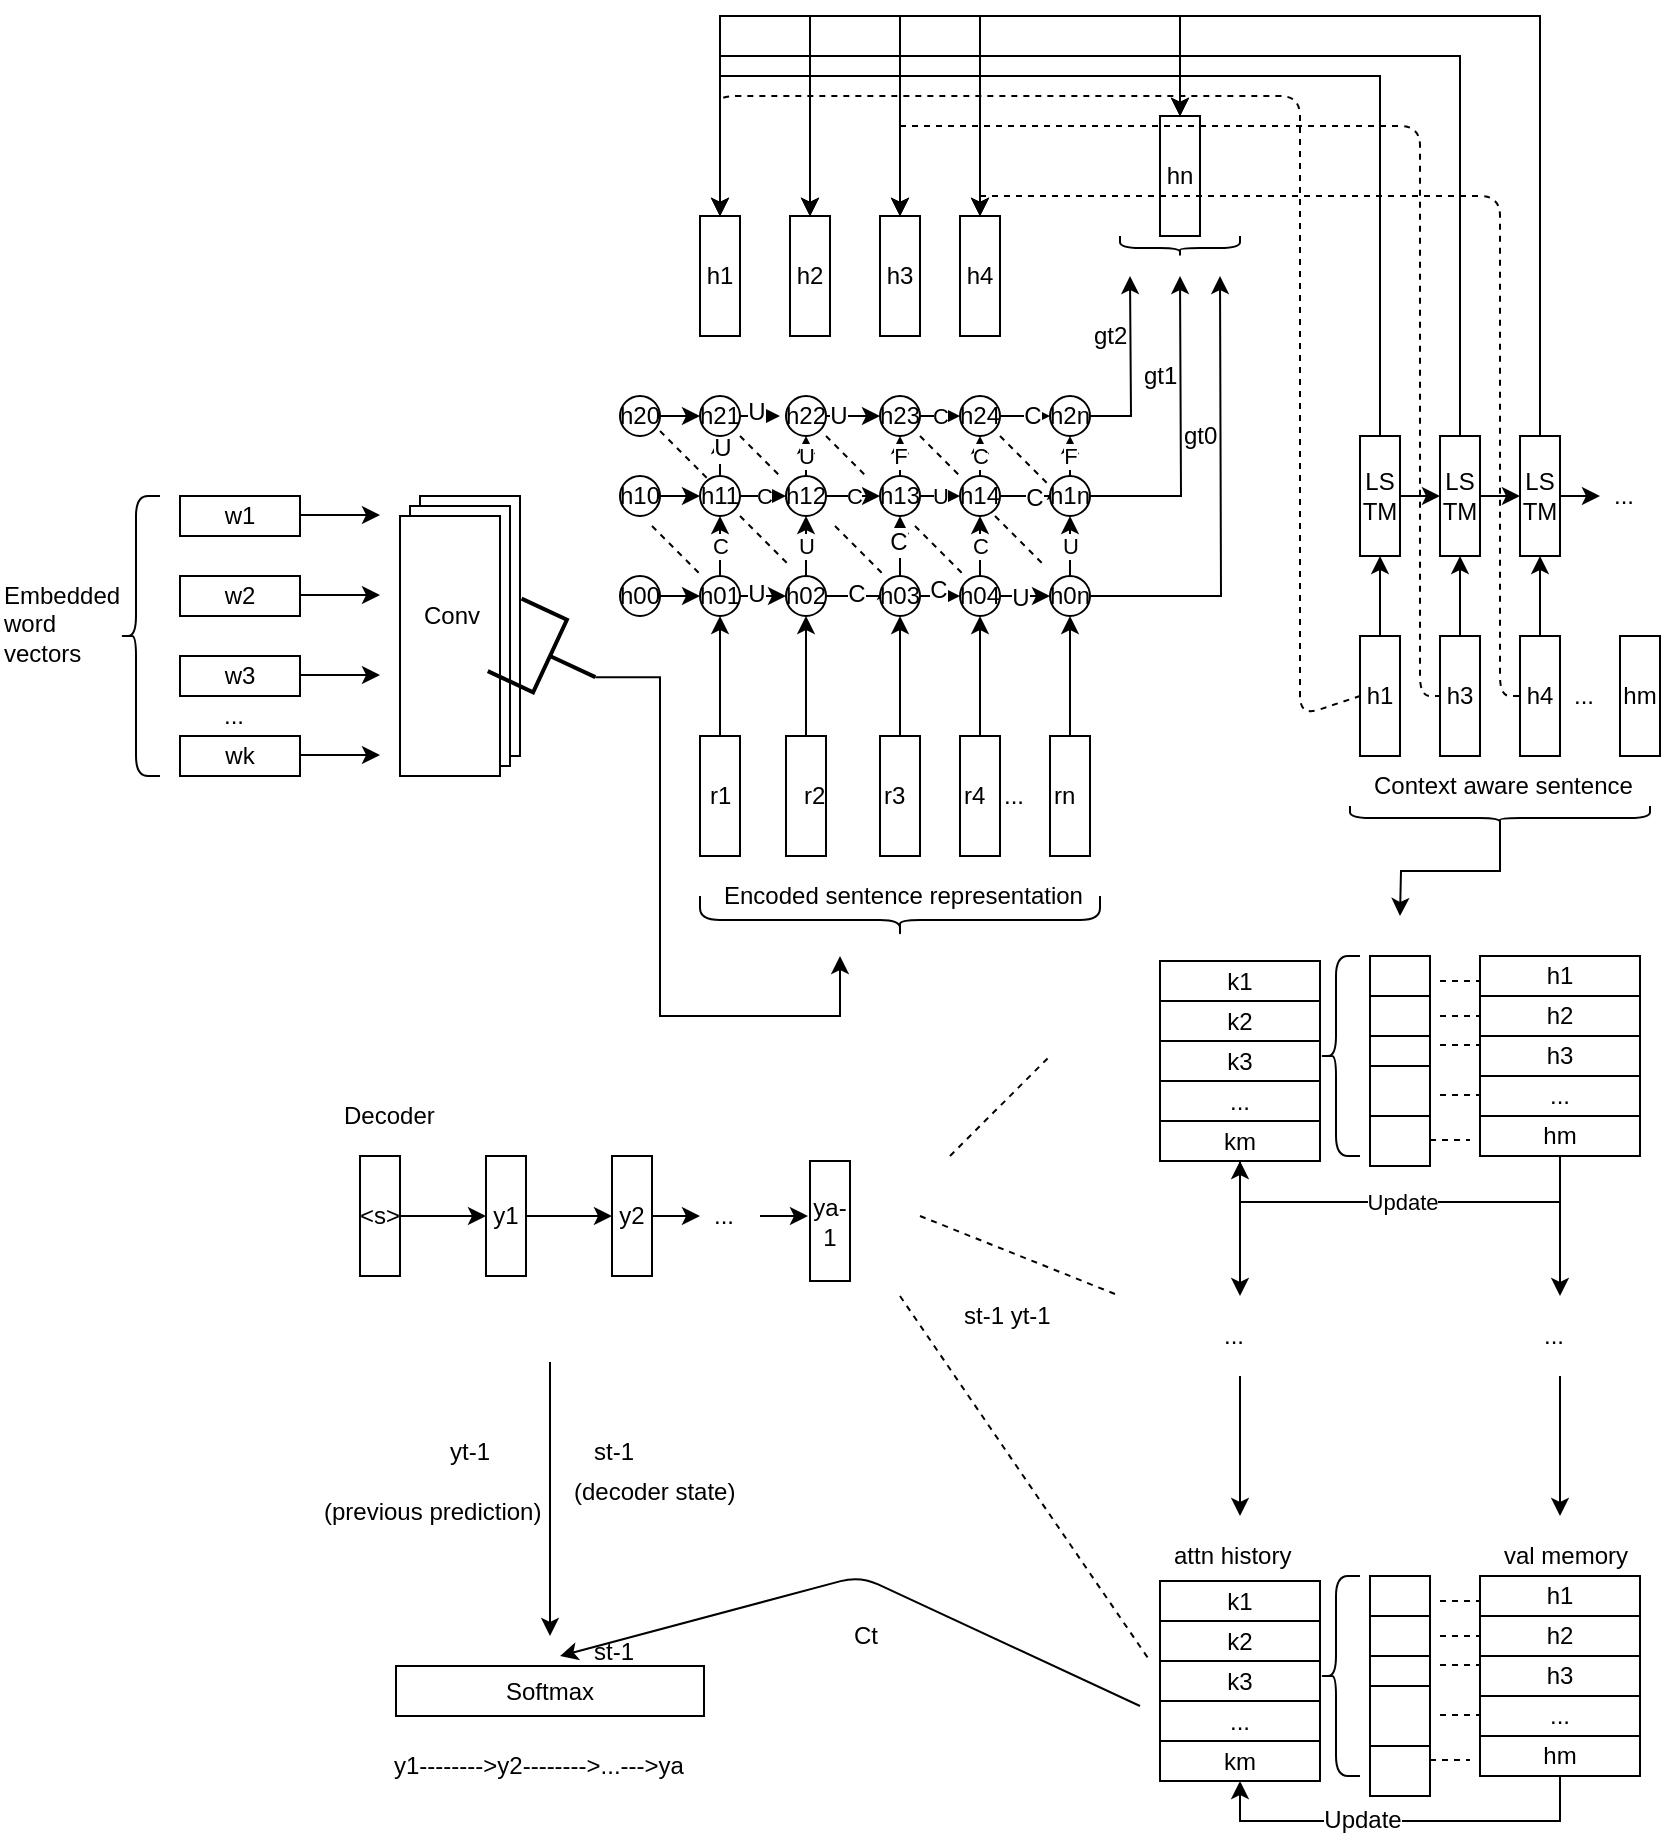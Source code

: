 <mxfile version="12.2.6" type="github" pages="1">
  <diagram id="XUHMKD5v9ukjIzp1FH98" name="Page-1">
    <mxGraphModel dx="1296" dy="917" grid="1" gridSize="10" guides="1" tooltips="1" connect="1" arrows="1" fold="1" page="0" pageScale="1" pageWidth="827" pageHeight="1169" math="0" shadow="0">
      <root>
        <mxCell id="0"/>
        <mxCell id="1" parent="0"/>
        <mxCell id="5gauXsj9vRF6J2wHdhXM-2" value="w1" style="rounded=0;whiteSpace=wrap;html=1;" parent="1" vertex="1">
          <mxGeometry x="70" y="240" width="60" height="20" as="geometry"/>
        </mxCell>
        <mxCell id="5gauXsj9vRF6J2wHdhXM-4" value="w2" style="rounded=0;whiteSpace=wrap;html=1;" parent="1" vertex="1">
          <mxGeometry x="70" y="280" width="60" height="20" as="geometry"/>
        </mxCell>
        <mxCell id="5gauXsj9vRF6J2wHdhXM-5" value="w3" style="rounded=0;whiteSpace=wrap;html=1;" parent="1" vertex="1">
          <mxGeometry x="70" y="320" width="60" height="20" as="geometry"/>
        </mxCell>
        <mxCell id="5gauXsj9vRF6J2wHdhXM-6" value="" style="shape=curlyBracket;whiteSpace=wrap;html=1;rounded=1;size=0.4;" parent="1" vertex="1">
          <mxGeometry x="40" y="240" width="20" height="140" as="geometry"/>
        </mxCell>
        <mxCell id="5gauXsj9vRF6J2wHdhXM-7" value="wk" style="rounded=0;whiteSpace=wrap;html=1;" parent="1" vertex="1">
          <mxGeometry x="70" y="360" width="60" height="20" as="geometry"/>
        </mxCell>
        <mxCell id="5gauXsj9vRF6J2wHdhXM-8" value="" style="endArrow=classic;html=1;" parent="1" edge="1">
          <mxGeometry width="50" height="50" relative="1" as="geometry">
            <mxPoint x="130" y="249.5" as="sourcePoint"/>
            <mxPoint x="170" y="249.5" as="targetPoint"/>
          </mxGeometry>
        </mxCell>
        <mxCell id="5gauXsj9vRF6J2wHdhXM-9" value="" style="endArrow=classic;html=1;" parent="1" edge="1">
          <mxGeometry width="50" height="50" relative="1" as="geometry">
            <mxPoint x="130" y="289.5" as="sourcePoint"/>
            <mxPoint x="170" y="289.5" as="targetPoint"/>
          </mxGeometry>
        </mxCell>
        <mxCell id="5gauXsj9vRF6J2wHdhXM-10" value="" style="endArrow=classic;html=1;" parent="1" edge="1">
          <mxGeometry width="50" height="50" relative="1" as="geometry">
            <mxPoint x="130" y="329.5" as="sourcePoint"/>
            <mxPoint x="170" y="329.5" as="targetPoint"/>
          </mxGeometry>
        </mxCell>
        <mxCell id="5gauXsj9vRF6J2wHdhXM-11" value="" style="endArrow=classic;html=1;" parent="1" edge="1">
          <mxGeometry width="50" height="50" relative="1" as="geometry">
            <mxPoint x="130" y="369.5" as="sourcePoint"/>
            <mxPoint x="170" y="369.5" as="targetPoint"/>
            <Array as="points">
              <mxPoint x="150" y="369.5"/>
            </Array>
          </mxGeometry>
        </mxCell>
        <mxCell id="5gauXsj9vRF6J2wHdhXM-12" value="" style="verticalLabelPosition=bottom;verticalAlign=top;html=1;shape=mxgraph.basic.layered_rect;dx=10;outlineConnect=0;rotation=-90;" parent="1" vertex="1">
          <mxGeometry x="140" y="280" width="140" height="60" as="geometry"/>
        </mxCell>
        <mxCell id="5gauXsj9vRF6J2wHdhXM-14" value="Conv" style="text;html=1;resizable=0;points=[];autosize=1;align=left;verticalAlign=top;spacingTop=-4;" parent="1" vertex="1">
          <mxGeometry x="190" y="290" width="40" height="20" as="geometry"/>
        </mxCell>
        <mxCell id="5gauXsj9vRF6J2wHdhXM-15" value="..." style="text;html=1;resizable=0;points=[];autosize=1;align=left;verticalAlign=top;spacingTop=-4;" parent="1" vertex="1">
          <mxGeometry x="90" y="340" width="30" height="20" as="geometry"/>
        </mxCell>
        <mxCell id="5gauXsj9vRF6J2wHdhXM-28" style="edgeStyle=orthogonalEdgeStyle;rounded=0;orthogonalLoop=1;jettySize=auto;html=1;exitX=0;exitY=0.5;exitDx=0;exitDy=0;exitPerimeter=0;" parent="1" source="5gauXsj9vRF6J2wHdhXM-19" edge="1">
          <mxGeometry relative="1" as="geometry">
            <mxPoint x="400" y="470" as="targetPoint"/>
            <Array as="points">
              <mxPoint x="310" y="331"/>
              <mxPoint x="310" y="500"/>
              <mxPoint x="400" y="500"/>
            </Array>
          </mxGeometry>
        </mxCell>
        <mxCell id="5gauXsj9vRF6J2wHdhXM-19" value="" style="strokeWidth=2;html=1;shape=mxgraph.flowchart.annotation_2;align=left;labelPosition=right;pointerEvents=1;rotation=-155;" parent="1" vertex="1">
          <mxGeometry x="230" y="300" width="50" height="40" as="geometry"/>
        </mxCell>
        <mxCell id="5gauXsj9vRF6J2wHdhXM-70" style="edgeStyle=orthogonalEdgeStyle;rounded=0;orthogonalLoop=1;jettySize=auto;html=1;exitX=0;exitY=0.5;exitDx=0;exitDy=0;entryX=0.5;entryY=1;entryDx=0;entryDy=0;" parent="1" source="5gauXsj9vRF6J2wHdhXM-23" target="5gauXsj9vRF6J2wHdhXM-45" edge="1">
          <mxGeometry relative="1" as="geometry"/>
        </mxCell>
        <mxCell id="5gauXsj9vRF6J2wHdhXM-23" value="" style="rounded=0;whiteSpace=wrap;html=1;rotation=90;" parent="1" vertex="1">
          <mxGeometry x="310" y="380" width="60" height="20" as="geometry"/>
        </mxCell>
        <mxCell id="5gauXsj9vRF6J2wHdhXM-24" value="r1" style="text;html=1;resizable=0;points=[];autosize=1;align=left;verticalAlign=top;spacingTop=-4;direction=south;" parent="1" vertex="1">
          <mxGeometry x="333" y="380" width="20" height="30" as="geometry"/>
        </mxCell>
        <mxCell id="5gauXsj9vRF6J2wHdhXM-71" style="edgeStyle=orthogonalEdgeStyle;rounded=0;orthogonalLoop=1;jettySize=auto;html=1;exitX=0;exitY=0.5;exitDx=0;exitDy=0;entryX=0.5;entryY=1;entryDx=0;entryDy=0;" parent="1" source="5gauXsj9vRF6J2wHdhXM-25" target="5gauXsj9vRF6J2wHdhXM-47" edge="1">
          <mxGeometry relative="1" as="geometry"/>
        </mxCell>
        <mxCell id="5gauXsj9vRF6J2wHdhXM-25" value="" style="rounded=0;whiteSpace=wrap;html=1;rotation=90;" parent="1" vertex="1">
          <mxGeometry x="353" y="380" width="60" height="20" as="geometry"/>
        </mxCell>
        <mxCell id="5gauXsj9vRF6J2wHdhXM-72" style="edgeStyle=orthogonalEdgeStyle;rounded=0;orthogonalLoop=1;jettySize=auto;html=1;exitX=0;exitY=0.5;exitDx=0;exitDy=0;entryX=0.5;entryY=1;entryDx=0;entryDy=0;" parent="1" source="5gauXsj9vRF6J2wHdhXM-29" target="5gauXsj9vRF6J2wHdhXM-48" edge="1">
          <mxGeometry relative="1" as="geometry"/>
        </mxCell>
        <mxCell id="5gauXsj9vRF6J2wHdhXM-29" value="" style="rounded=0;whiteSpace=wrap;html=1;rotation=90;" parent="1" vertex="1">
          <mxGeometry x="400" y="380" width="60" height="20" as="geometry"/>
        </mxCell>
        <mxCell id="5gauXsj9vRF6J2wHdhXM-73" style="edgeStyle=orthogonalEdgeStyle;rounded=0;orthogonalLoop=1;jettySize=auto;html=1;exitX=0;exitY=0.5;exitDx=0;exitDy=0;entryX=0.5;entryY=1;entryDx=0;entryDy=0;" parent="1" source="5gauXsj9vRF6J2wHdhXM-30" target="5gauXsj9vRF6J2wHdhXM-50" edge="1">
          <mxGeometry relative="1" as="geometry"/>
        </mxCell>
        <mxCell id="5gauXsj9vRF6J2wHdhXM-30" value="" style="rounded=0;whiteSpace=wrap;html=1;rotation=90;" parent="1" vertex="1">
          <mxGeometry x="440" y="380" width="60" height="20" as="geometry"/>
        </mxCell>
        <mxCell id="5gauXsj9vRF6J2wHdhXM-74" style="edgeStyle=orthogonalEdgeStyle;rounded=0;orthogonalLoop=1;jettySize=auto;html=1;exitX=0;exitY=0.5;exitDx=0;exitDy=0;entryX=0.5;entryY=1;entryDx=0;entryDy=0;" parent="1" source="5gauXsj9vRF6J2wHdhXM-31" target="5gauXsj9vRF6J2wHdhXM-52" edge="1">
          <mxGeometry relative="1" as="geometry"/>
        </mxCell>
        <mxCell id="5gauXsj9vRF6J2wHdhXM-31" value="" style="rounded=0;whiteSpace=wrap;html=1;rotation=90;" parent="1" vertex="1">
          <mxGeometry x="485" y="380" width="60" height="20" as="geometry"/>
        </mxCell>
        <mxCell id="5gauXsj9vRF6J2wHdhXM-32" value="r2" style="text;html=1;resizable=0;points=[];autosize=1;align=left;verticalAlign=top;spacingTop=-4;direction=south;" parent="1" vertex="1">
          <mxGeometry x="380" y="380" width="30" height="20" as="geometry"/>
        </mxCell>
        <mxCell id="5gauXsj9vRF6J2wHdhXM-35" value="r3" style="text;html=1;resizable=0;points=[];autosize=1;align=left;verticalAlign=top;spacingTop=-4;" parent="1" vertex="1">
          <mxGeometry x="420" y="380" width="30" height="20" as="geometry"/>
        </mxCell>
        <mxCell id="5gauXsj9vRF6J2wHdhXM-37" value="r4" style="text;html=1;resizable=0;points=[];autosize=1;align=left;verticalAlign=top;spacingTop=-4;" parent="1" vertex="1">
          <mxGeometry x="460" y="380" width="30" height="20" as="geometry"/>
        </mxCell>
        <mxCell id="5gauXsj9vRF6J2wHdhXM-38" value="rn" style="text;html=1;resizable=0;points=[];autosize=1;align=left;verticalAlign=top;spacingTop=-4;" parent="1" vertex="1">
          <mxGeometry x="505" y="380" width="30" height="20" as="geometry"/>
        </mxCell>
        <mxCell id="5gauXsj9vRF6J2wHdhXM-41" value="..." style="text;html=1;resizable=0;points=[];autosize=1;align=left;verticalAlign=top;spacingTop=-4;" parent="1" vertex="1">
          <mxGeometry x="480" y="380" width="30" height="20" as="geometry"/>
        </mxCell>
        <mxCell id="5gauXsj9vRF6J2wHdhXM-81" value="C" style="edgeStyle=orthogonalEdgeStyle;rounded=0;orthogonalLoop=1;jettySize=auto;html=1;exitX=0.5;exitY=0;exitDx=0;exitDy=0;entryX=0.5;entryY=1;entryDx=0;entryDy=0;" parent="1" source="5gauXsj9vRF6J2wHdhXM-45" target="5gauXsj9vRF6J2wHdhXM-55" edge="1">
          <mxGeometry relative="1" as="geometry"/>
        </mxCell>
        <mxCell id="5gauXsj9vRF6J2wHdhXM-93" style="edgeStyle=orthogonalEdgeStyle;rounded=0;orthogonalLoop=1;jettySize=auto;html=1;exitX=1;exitY=0.5;exitDx=0;exitDy=0;entryX=0;entryY=0.5;entryDx=0;entryDy=0;" parent="1" source="5gauXsj9vRF6J2wHdhXM-45" target="5gauXsj9vRF6J2wHdhXM-47" edge="1">
          <mxGeometry relative="1" as="geometry"/>
        </mxCell>
        <mxCell id="5gauXsj9vRF6J2wHdhXM-111" value="U" style="text;html=1;resizable=0;points=[];align=center;verticalAlign=middle;labelBackgroundColor=#ffffff;" parent="5gauXsj9vRF6J2wHdhXM-93" vertex="1" connectable="0">
          <mxGeometry x="-0.304" y="1" relative="1" as="geometry">
            <mxPoint as="offset"/>
          </mxGeometry>
        </mxCell>
        <mxCell id="5gauXsj9vRF6J2wHdhXM-45" value="h01" style="ellipse;whiteSpace=wrap;html=1;aspect=fixed;" parent="1" vertex="1">
          <mxGeometry x="330" y="280" width="20" height="20" as="geometry"/>
        </mxCell>
        <mxCell id="5gauXsj9vRF6J2wHdhXM-82" value="U" style="edgeStyle=orthogonalEdgeStyle;rounded=0;orthogonalLoop=1;jettySize=auto;html=1;exitX=0.5;exitY=0;exitDx=0;exitDy=0;entryX=0.5;entryY=1;entryDx=0;entryDy=0;" parent="1" source="5gauXsj9vRF6J2wHdhXM-47" target="5gauXsj9vRF6J2wHdhXM-56" edge="1">
          <mxGeometry relative="1" as="geometry"/>
        </mxCell>
        <mxCell id="5gauXsj9vRF6J2wHdhXM-94" style="edgeStyle=orthogonalEdgeStyle;rounded=0;orthogonalLoop=1;jettySize=auto;html=1;exitX=1;exitY=0.5;exitDx=0;exitDy=0;entryX=0;entryY=0;entryDx=0;entryDy=0;" parent="1" source="5gauXsj9vRF6J2wHdhXM-47" target="5gauXsj9vRF6J2wHdhXM-48" edge="1">
          <mxGeometry relative="1" as="geometry"/>
        </mxCell>
        <mxCell id="5gauXsj9vRF6J2wHdhXM-112" value="C" style="text;html=1;resizable=0;points=[];align=center;verticalAlign=middle;labelBackgroundColor=#ffffff;" parent="5gauXsj9vRF6J2wHdhXM-94" vertex="1" connectable="0">
          <mxGeometry x="-0.189" y="1" relative="1" as="geometry">
            <mxPoint as="offset"/>
          </mxGeometry>
        </mxCell>
        <mxCell id="5gauXsj9vRF6J2wHdhXM-47" value="h02" style="ellipse;whiteSpace=wrap;html=1;aspect=fixed;" parent="1" vertex="1">
          <mxGeometry x="373" y="280" width="20" height="20" as="geometry"/>
        </mxCell>
        <mxCell id="5gauXsj9vRF6J2wHdhXM-86" style="edgeStyle=orthogonalEdgeStyle;rounded=0;orthogonalLoop=1;jettySize=auto;html=1;exitX=0.5;exitY=0;exitDx=0;exitDy=0;entryX=0.5;entryY=1;entryDx=0;entryDy=0;" parent="1" source="5gauXsj9vRF6J2wHdhXM-48" target="5gauXsj9vRF6J2wHdhXM-57" edge="1">
          <mxGeometry relative="1" as="geometry"/>
        </mxCell>
        <mxCell id="5gauXsj9vRF6J2wHdhXM-87" value="C" style="text;html=1;resizable=0;points=[];align=center;verticalAlign=middle;labelBackgroundColor=#ffffff;" parent="5gauXsj9vRF6J2wHdhXM-86" vertex="1" connectable="0">
          <mxGeometry x="0.133" y="1" relative="1" as="geometry">
            <mxPoint as="offset"/>
          </mxGeometry>
        </mxCell>
        <mxCell id="5gauXsj9vRF6J2wHdhXM-95" style="edgeStyle=orthogonalEdgeStyle;rounded=0;orthogonalLoop=1;jettySize=auto;html=1;exitX=1;exitY=0.5;exitDx=0;exitDy=0;entryX=0;entryY=0.5;entryDx=0;entryDy=0;" parent="1" source="5gauXsj9vRF6J2wHdhXM-48" target="5gauXsj9vRF6J2wHdhXM-50" edge="1">
          <mxGeometry relative="1" as="geometry"/>
        </mxCell>
        <mxCell id="5gauXsj9vRF6J2wHdhXM-113" value="C" style="text;html=1;resizable=0;points=[];align=center;verticalAlign=middle;labelBackgroundColor=#ffffff;" parent="5gauXsj9vRF6J2wHdhXM-95" vertex="1" connectable="0">
          <mxGeometry x="-0.1" y="3" relative="1" as="geometry">
            <mxPoint as="offset"/>
          </mxGeometry>
        </mxCell>
        <mxCell id="5gauXsj9vRF6J2wHdhXM-48" value="h03" style="ellipse;whiteSpace=wrap;html=1;aspect=fixed;" parent="1" vertex="1">
          <mxGeometry x="420" y="280" width="20" height="20" as="geometry"/>
        </mxCell>
        <mxCell id="5gauXsj9vRF6J2wHdhXM-89" value="C" style="edgeStyle=orthogonalEdgeStyle;rounded=0;orthogonalLoop=1;jettySize=auto;html=1;exitX=0.5;exitY=0;exitDx=0;exitDy=0;entryX=0.5;entryY=1;entryDx=0;entryDy=0;" parent="1" source="5gauXsj9vRF6J2wHdhXM-50" target="5gauXsj9vRF6J2wHdhXM-58" edge="1">
          <mxGeometry relative="1" as="geometry"/>
        </mxCell>
        <mxCell id="5gauXsj9vRF6J2wHdhXM-99" style="edgeStyle=orthogonalEdgeStyle;rounded=0;orthogonalLoop=1;jettySize=auto;html=1;exitX=1;exitY=0.5;exitDx=0;exitDy=0;entryX=0;entryY=0.5;entryDx=0;entryDy=0;" parent="1" source="5gauXsj9vRF6J2wHdhXM-50" target="5gauXsj9vRF6J2wHdhXM-52" edge="1">
          <mxGeometry relative="1" as="geometry"/>
        </mxCell>
        <mxCell id="5gauXsj9vRF6J2wHdhXM-114" value="U" style="text;html=1;resizable=0;points=[];align=center;verticalAlign=middle;labelBackgroundColor=#ffffff;" parent="5gauXsj9vRF6J2wHdhXM-99" vertex="1" connectable="0">
          <mxGeometry x="-0.2" y="-1" relative="1" as="geometry">
            <mxPoint as="offset"/>
          </mxGeometry>
        </mxCell>
        <mxCell id="5gauXsj9vRF6J2wHdhXM-50" value="h04" style="ellipse;whiteSpace=wrap;html=1;aspect=fixed;" parent="1" vertex="1">
          <mxGeometry x="460" y="280" width="20" height="20" as="geometry"/>
        </mxCell>
        <mxCell id="5gauXsj9vRF6J2wHdhXM-90" value="U" style="edgeStyle=orthogonalEdgeStyle;rounded=0;orthogonalLoop=1;jettySize=auto;html=1;exitX=0.5;exitY=0;exitDx=0;exitDy=0;entryX=0.5;entryY=1;entryDx=0;entryDy=0;" parent="1" source="5gauXsj9vRF6J2wHdhXM-52" target="5gauXsj9vRF6J2wHdhXM-59" edge="1">
          <mxGeometry relative="1" as="geometry"/>
        </mxCell>
        <mxCell id="5gauXsj9vRF6J2wHdhXM-133" style="edgeStyle=orthogonalEdgeStyle;rounded=0;orthogonalLoop=1;jettySize=auto;html=1;exitX=1;exitY=0.5;exitDx=0;exitDy=0;" parent="1" source="5gauXsj9vRF6J2wHdhXM-52" edge="1">
          <mxGeometry relative="1" as="geometry">
            <mxPoint x="590" y="130" as="targetPoint"/>
          </mxGeometry>
        </mxCell>
        <mxCell id="5gauXsj9vRF6J2wHdhXM-52" value="h0n" style="ellipse;whiteSpace=wrap;html=1;aspect=fixed;" parent="1" vertex="1">
          <mxGeometry x="505" y="280" width="20" height="20" as="geometry"/>
        </mxCell>
        <mxCell id="5gauXsj9vRF6J2wHdhXM-83" style="edgeStyle=orthogonalEdgeStyle;rounded=0;orthogonalLoop=1;jettySize=auto;html=1;exitX=0.5;exitY=0;exitDx=0;exitDy=0;entryX=0.5;entryY=1;entryDx=0;entryDy=0;" parent="1" source="5gauXsj9vRF6J2wHdhXM-55" target="5gauXsj9vRF6J2wHdhXM-60" edge="1">
          <mxGeometry relative="1" as="geometry"/>
        </mxCell>
        <mxCell id="5gauXsj9vRF6J2wHdhXM-84" value="U" style="text;html=1;resizable=0;points=[];align=center;verticalAlign=middle;labelBackgroundColor=#ffffff;" parent="5gauXsj9vRF6J2wHdhXM-83" vertex="1" connectable="0">
          <mxGeometry x="0.4" y="-1" relative="1" as="geometry">
            <mxPoint as="offset"/>
          </mxGeometry>
        </mxCell>
        <mxCell id="5gauXsj9vRF6J2wHdhXM-100" value="C" style="edgeStyle=orthogonalEdgeStyle;rounded=0;orthogonalLoop=1;jettySize=auto;html=1;exitX=1;exitY=0.5;exitDx=0;exitDy=0;entryX=0;entryY=0.5;entryDx=0;entryDy=0;" parent="1" source="5gauXsj9vRF6J2wHdhXM-55" target="5gauXsj9vRF6J2wHdhXM-56" edge="1">
          <mxGeometry relative="1" as="geometry"/>
        </mxCell>
        <mxCell id="5gauXsj9vRF6J2wHdhXM-55" value="h11" style="ellipse;whiteSpace=wrap;html=1;aspect=fixed;" parent="1" vertex="1">
          <mxGeometry x="330" y="230" width="20" height="20" as="geometry"/>
        </mxCell>
        <mxCell id="5gauXsj9vRF6J2wHdhXM-85" value="U" style="edgeStyle=orthogonalEdgeStyle;rounded=0;orthogonalLoop=1;jettySize=auto;html=1;exitX=0.5;exitY=0;exitDx=0;exitDy=0;entryX=0.5;entryY=1;entryDx=0;entryDy=0;" parent="1" source="5gauXsj9vRF6J2wHdhXM-56" target="5gauXsj9vRF6J2wHdhXM-61" edge="1">
          <mxGeometry relative="1" as="geometry"/>
        </mxCell>
        <mxCell id="5gauXsj9vRF6J2wHdhXM-123" value="C" style="edgeStyle=orthogonalEdgeStyle;rounded=0;orthogonalLoop=1;jettySize=auto;html=1;exitX=1;exitY=0.5;exitDx=0;exitDy=0;entryX=0;entryY=0.5;entryDx=0;entryDy=0;" parent="1" source="5gauXsj9vRF6J2wHdhXM-56" target="5gauXsj9vRF6J2wHdhXM-57" edge="1">
          <mxGeometry relative="1" as="geometry"/>
        </mxCell>
        <mxCell id="5gauXsj9vRF6J2wHdhXM-56" value="h12" style="ellipse;whiteSpace=wrap;html=1;aspect=fixed;" parent="1" vertex="1">
          <mxGeometry x="373" y="230" width="20" height="20" as="geometry"/>
        </mxCell>
        <mxCell id="5gauXsj9vRF6J2wHdhXM-88" value="F" style="edgeStyle=orthogonalEdgeStyle;rounded=0;orthogonalLoop=1;jettySize=auto;html=1;exitX=0.5;exitY=0;exitDx=0;exitDy=0;entryX=0.5;entryY=1;entryDx=0;entryDy=0;" parent="1" source="5gauXsj9vRF6J2wHdhXM-57" target="5gauXsj9vRF6J2wHdhXM-62" edge="1">
          <mxGeometry relative="1" as="geometry"/>
        </mxCell>
        <mxCell id="5gauXsj9vRF6J2wHdhXM-124" value="U" style="edgeStyle=orthogonalEdgeStyle;rounded=0;orthogonalLoop=1;jettySize=auto;html=1;exitX=1;exitY=0.5;exitDx=0;exitDy=0;entryX=0;entryY=0.5;entryDx=0;entryDy=0;" parent="1" source="5gauXsj9vRF6J2wHdhXM-57" target="5gauXsj9vRF6J2wHdhXM-58" edge="1">
          <mxGeometry relative="1" as="geometry"/>
        </mxCell>
        <mxCell id="5gauXsj9vRF6J2wHdhXM-57" value="h13" style="ellipse;whiteSpace=wrap;html=1;aspect=fixed;" parent="1" vertex="1">
          <mxGeometry x="420" y="230" width="20" height="20" as="geometry"/>
        </mxCell>
        <mxCell id="5gauXsj9vRF6J2wHdhXM-91" value="C" style="edgeStyle=orthogonalEdgeStyle;rounded=0;orthogonalLoop=1;jettySize=auto;html=1;exitX=0.5;exitY=0;exitDx=0;exitDy=0;entryX=0.5;entryY=1;entryDx=0;entryDy=0;" parent="1" source="5gauXsj9vRF6J2wHdhXM-58" target="5gauXsj9vRF6J2wHdhXM-63" edge="1">
          <mxGeometry relative="1" as="geometry"/>
        </mxCell>
        <mxCell id="5gauXsj9vRF6J2wHdhXM-103" style="edgeStyle=orthogonalEdgeStyle;rounded=0;orthogonalLoop=1;jettySize=auto;html=1;exitX=1;exitY=0.5;exitDx=0;exitDy=0;entryX=0;entryY=0;entryDx=0;entryDy=0;" parent="1" source="5gauXsj9vRF6J2wHdhXM-58" target="5gauXsj9vRF6J2wHdhXM-59" edge="1">
          <mxGeometry relative="1" as="geometry"/>
        </mxCell>
        <mxCell id="5gauXsj9vRF6J2wHdhXM-116" value="C" style="text;html=1;resizable=0;points=[];align=center;verticalAlign=middle;labelBackgroundColor=#ffffff;" parent="5gauXsj9vRF6J2wHdhXM-103" vertex="1" connectable="0">
          <mxGeometry x="-0.029" y="-1" relative="1" as="geometry">
            <mxPoint as="offset"/>
          </mxGeometry>
        </mxCell>
        <mxCell id="5gauXsj9vRF6J2wHdhXM-58" value="h14" style="ellipse;whiteSpace=wrap;html=1;aspect=fixed;" parent="1" vertex="1">
          <mxGeometry x="460" y="230" width="20" height="20" as="geometry"/>
        </mxCell>
        <mxCell id="5gauXsj9vRF6J2wHdhXM-92" value="F" style="edgeStyle=orthogonalEdgeStyle;rounded=0;orthogonalLoop=1;jettySize=auto;html=1;exitX=0.5;exitY=0;exitDx=0;exitDy=0;entryX=0.5;entryY=1;entryDx=0;entryDy=0;" parent="1" source="5gauXsj9vRF6J2wHdhXM-59" target="5gauXsj9vRF6J2wHdhXM-64" edge="1">
          <mxGeometry relative="1" as="geometry"/>
        </mxCell>
        <mxCell id="5gauXsj9vRF6J2wHdhXM-132" style="edgeStyle=orthogonalEdgeStyle;rounded=0;orthogonalLoop=1;jettySize=auto;html=1;exitX=1;exitY=0.5;exitDx=0;exitDy=0;" parent="1" source="5gauXsj9vRF6J2wHdhXM-59" edge="1">
          <mxGeometry relative="1" as="geometry">
            <mxPoint x="570" y="130" as="targetPoint"/>
          </mxGeometry>
        </mxCell>
        <mxCell id="5gauXsj9vRF6J2wHdhXM-59" value="h1n" style="ellipse;whiteSpace=wrap;html=1;aspect=fixed;" parent="1" vertex="1">
          <mxGeometry x="505" y="230" width="20" height="20" as="geometry"/>
        </mxCell>
        <mxCell id="5gauXsj9vRF6J2wHdhXM-104" style="edgeStyle=orthogonalEdgeStyle;rounded=0;orthogonalLoop=1;jettySize=auto;html=1;exitX=1;exitY=0.5;exitDx=0;exitDy=0;" parent="1" source="5gauXsj9vRF6J2wHdhXM-60" edge="1">
          <mxGeometry relative="1" as="geometry">
            <mxPoint x="370" y="200" as="targetPoint"/>
          </mxGeometry>
        </mxCell>
        <mxCell id="5gauXsj9vRF6J2wHdhXM-117" value="U" style="text;html=1;resizable=0;points=[];align=center;verticalAlign=middle;labelBackgroundColor=#ffffff;" parent="5gauXsj9vRF6J2wHdhXM-104" vertex="1" connectable="0">
          <mxGeometry x="-0.2" y="2" relative="1" as="geometry">
            <mxPoint as="offset"/>
          </mxGeometry>
        </mxCell>
        <mxCell id="5gauXsj9vRF6J2wHdhXM-60" value="h21" style="ellipse;whiteSpace=wrap;html=1;aspect=fixed;" parent="1" vertex="1">
          <mxGeometry x="330" y="190" width="20" height="20" as="geometry"/>
        </mxCell>
        <mxCell id="5gauXsj9vRF6J2wHdhXM-108" style="edgeStyle=orthogonalEdgeStyle;rounded=0;orthogonalLoop=1;jettySize=auto;html=1;exitX=1;exitY=0.5;exitDx=0;exitDy=0;entryX=0;entryY=0.5;entryDx=0;entryDy=0;" parent="1" source="5gauXsj9vRF6J2wHdhXM-61" target="5gauXsj9vRF6J2wHdhXM-62" edge="1">
          <mxGeometry relative="1" as="geometry"/>
        </mxCell>
        <mxCell id="5gauXsj9vRF6J2wHdhXM-118" value="U" style="text;html=1;resizable=0;points=[];align=center;verticalAlign=middle;labelBackgroundColor=#ffffff;" parent="5gauXsj9vRF6J2wHdhXM-108" vertex="1" connectable="0">
          <mxGeometry x="-0.556" relative="1" as="geometry">
            <mxPoint as="offset"/>
          </mxGeometry>
        </mxCell>
        <mxCell id="5gauXsj9vRF6J2wHdhXM-61" value="h22" style="ellipse;whiteSpace=wrap;html=1;aspect=fixed;" parent="1" vertex="1">
          <mxGeometry x="373" y="190" width="20" height="20" as="geometry"/>
        </mxCell>
        <mxCell id="5gauXsj9vRF6J2wHdhXM-109" value="C" style="edgeStyle=orthogonalEdgeStyle;rounded=0;orthogonalLoop=1;jettySize=auto;html=1;exitX=1;exitY=0.5;exitDx=0;exitDy=0;entryX=0;entryY=0.5;entryDx=0;entryDy=0;" parent="1" source="5gauXsj9vRF6J2wHdhXM-62" target="5gauXsj9vRF6J2wHdhXM-63" edge="1">
          <mxGeometry relative="1" as="geometry"/>
        </mxCell>
        <mxCell id="5gauXsj9vRF6J2wHdhXM-62" value="h23" style="ellipse;whiteSpace=wrap;html=1;aspect=fixed;" parent="1" vertex="1">
          <mxGeometry x="420" y="190" width="20" height="20" as="geometry"/>
        </mxCell>
        <mxCell id="5gauXsj9vRF6J2wHdhXM-110" style="edgeStyle=orthogonalEdgeStyle;rounded=0;orthogonalLoop=1;jettySize=auto;html=1;exitX=1;exitY=0.5;exitDx=0;exitDy=0;entryX=0;entryY=0.5;entryDx=0;entryDy=0;" parent="1" source="5gauXsj9vRF6J2wHdhXM-63" target="5gauXsj9vRF6J2wHdhXM-64" edge="1">
          <mxGeometry relative="1" as="geometry"/>
        </mxCell>
        <mxCell id="5gauXsj9vRF6J2wHdhXM-119" value="C" style="text;html=1;resizable=0;points=[];align=center;verticalAlign=middle;labelBackgroundColor=#ffffff;" parent="5gauXsj9vRF6J2wHdhXM-110" vertex="1" connectable="0">
          <mxGeometry x="0.28" relative="1" as="geometry">
            <mxPoint as="offset"/>
          </mxGeometry>
        </mxCell>
        <mxCell id="5gauXsj9vRF6J2wHdhXM-63" value="h24" style="ellipse;whiteSpace=wrap;html=1;aspect=fixed;" parent="1" vertex="1">
          <mxGeometry x="460" y="190" width="20" height="20" as="geometry"/>
        </mxCell>
        <mxCell id="5gauXsj9vRF6J2wHdhXM-131" style="edgeStyle=orthogonalEdgeStyle;rounded=0;orthogonalLoop=1;jettySize=auto;html=1;exitX=1;exitY=0.5;exitDx=0;exitDy=0;" parent="1" source="5gauXsj9vRF6J2wHdhXM-64" edge="1">
          <mxGeometry relative="1" as="geometry">
            <mxPoint x="545" y="130" as="targetPoint"/>
          </mxGeometry>
        </mxCell>
        <mxCell id="5gauXsj9vRF6J2wHdhXM-64" value="h2n" style="ellipse;whiteSpace=wrap;html=1;aspect=fixed;" parent="1" vertex="1">
          <mxGeometry x="505" y="190" width="20" height="20" as="geometry"/>
        </mxCell>
        <mxCell id="5gauXsj9vRF6J2wHdhXM-78" style="edgeStyle=orthogonalEdgeStyle;rounded=0;orthogonalLoop=1;jettySize=auto;html=1;exitX=1;exitY=0.5;exitDx=0;exitDy=0;entryX=0;entryY=0.5;entryDx=0;entryDy=0;" parent="1" source="5gauXsj9vRF6J2wHdhXM-65" target="5gauXsj9vRF6J2wHdhXM-45" edge="1">
          <mxGeometry relative="1" as="geometry"/>
        </mxCell>
        <mxCell id="5gauXsj9vRF6J2wHdhXM-65" value="h00" style="ellipse;whiteSpace=wrap;html=1;aspect=fixed;" parent="1" vertex="1">
          <mxGeometry x="290" y="280" width="20" height="20" as="geometry"/>
        </mxCell>
        <mxCell id="5gauXsj9vRF6J2wHdhXM-79" style="edgeStyle=orthogonalEdgeStyle;rounded=0;orthogonalLoop=1;jettySize=auto;html=1;exitX=1;exitY=0.5;exitDx=0;exitDy=0;entryX=0;entryY=0.5;entryDx=0;entryDy=0;" parent="1" source="5gauXsj9vRF6J2wHdhXM-66" target="5gauXsj9vRF6J2wHdhXM-55" edge="1">
          <mxGeometry relative="1" as="geometry"/>
        </mxCell>
        <mxCell id="5gauXsj9vRF6J2wHdhXM-66" value="h10" style="ellipse;whiteSpace=wrap;html=1;aspect=fixed;" parent="1" vertex="1">
          <mxGeometry x="290" y="230" width="20" height="20" as="geometry"/>
        </mxCell>
        <mxCell id="5gauXsj9vRF6J2wHdhXM-80" style="edgeStyle=orthogonalEdgeStyle;rounded=0;orthogonalLoop=1;jettySize=auto;html=1;exitX=1;exitY=0.5;exitDx=0;exitDy=0;entryX=0;entryY=0.5;entryDx=0;entryDy=0;" parent="1" source="5gauXsj9vRF6J2wHdhXM-67" target="5gauXsj9vRF6J2wHdhXM-60" edge="1">
          <mxGeometry relative="1" as="geometry"/>
        </mxCell>
        <mxCell id="5gauXsj9vRF6J2wHdhXM-67" value="h20" style="ellipse;whiteSpace=wrap;html=1;aspect=fixed;" parent="1" vertex="1">
          <mxGeometry x="290" y="190" width="20" height="20" as="geometry"/>
        </mxCell>
        <mxCell id="5gauXsj9vRF6J2wHdhXM-77" value="" style="shape=curlyBracket;whiteSpace=wrap;html=1;rounded=1;size=0.4;rotation=-90;" parent="1" vertex="1">
          <mxGeometry x="420" y="350" width="20" height="200" as="geometry"/>
        </mxCell>
        <mxCell id="5gauXsj9vRF6J2wHdhXM-126" value="h1" style="rounded=0;whiteSpace=wrap;html=1;direction=south;" parent="1" vertex="1">
          <mxGeometry x="330" y="100" width="20" height="60" as="geometry"/>
        </mxCell>
        <mxCell id="5gauXsj9vRF6J2wHdhXM-127" value="h2" style="rounded=0;whiteSpace=wrap;html=1;direction=south;" parent="1" vertex="1">
          <mxGeometry x="375" y="100" width="20" height="60" as="geometry"/>
        </mxCell>
        <mxCell id="5gauXsj9vRF6J2wHdhXM-128" value="h3" style="rounded=0;whiteSpace=wrap;html=1;direction=south;" parent="1" vertex="1">
          <mxGeometry x="420" y="100" width="20" height="60" as="geometry"/>
        </mxCell>
        <mxCell id="5gauXsj9vRF6J2wHdhXM-129" value="h4" style="rounded=0;whiteSpace=wrap;html=1;direction=south;" parent="1" vertex="1">
          <mxGeometry x="460" y="100" width="20" height="60" as="geometry"/>
        </mxCell>
        <mxCell id="5gauXsj9vRF6J2wHdhXM-130" value="hn" style="rounded=0;whiteSpace=wrap;html=1;direction=south;" parent="1" vertex="1">
          <mxGeometry x="560" y="50" width="20" height="60" as="geometry"/>
        </mxCell>
        <mxCell id="5gauXsj9vRF6J2wHdhXM-134" value="" style="shape=curlyBracket;whiteSpace=wrap;html=1;rounded=1;size=0.4;direction=north;rotation=0;" parent="1" vertex="1">
          <mxGeometry x="540" y="110" width="60" height="10" as="geometry"/>
        </mxCell>
        <mxCell id="5gauXsj9vRF6J2wHdhXM-138" value="gt2" style="text;html=1;resizable=0;points=[];autosize=1;align=left;verticalAlign=top;spacingTop=-4;" parent="1" vertex="1">
          <mxGeometry x="525" y="150" width="30" height="20" as="geometry"/>
        </mxCell>
        <mxCell id="5gauXsj9vRF6J2wHdhXM-139" value="gt1" style="text;html=1;resizable=0;points=[];autosize=1;align=left;verticalAlign=top;spacingTop=-4;" parent="1" vertex="1">
          <mxGeometry x="550" y="170" width="30" height="20" as="geometry"/>
        </mxCell>
        <mxCell id="5gauXsj9vRF6J2wHdhXM-140" value="gt0" style="text;html=1;resizable=0;points=[];autosize=1;align=left;verticalAlign=top;spacingTop=-4;" parent="1" vertex="1">
          <mxGeometry x="570" y="200" width="30" height="20" as="geometry"/>
        </mxCell>
        <mxCell id="5gauXsj9vRF6J2wHdhXM-149" style="edgeStyle=orthogonalEdgeStyle;rounded=0;orthogonalLoop=1;jettySize=auto;html=1;exitX=0;exitY=0.5;exitDx=0;exitDy=0;entryX=0;entryY=0.5;entryDx=0;entryDy=0;" parent="1" source="5gauXsj9vRF6J2wHdhXM-141" target="5gauXsj9vRF6J2wHdhXM-126" edge="1">
          <mxGeometry relative="1" as="geometry">
            <Array as="points">
              <mxPoint x="670" y="30"/>
              <mxPoint x="340" y="30"/>
            </Array>
          </mxGeometry>
        </mxCell>
        <mxCell id="5gauXsj9vRF6J2wHdhXM-152" style="edgeStyle=orthogonalEdgeStyle;rounded=0;orthogonalLoop=1;jettySize=auto;html=1;exitX=0;exitY=0.5;exitDx=0;exitDy=0;entryX=0;entryY=0.5;entryDx=0;entryDy=0;" parent="1" source="5gauXsj9vRF6J2wHdhXM-141" target="5gauXsj9vRF6J2wHdhXM-127" edge="1">
          <mxGeometry relative="1" as="geometry">
            <Array as="points">
              <mxPoint x="670" y="30"/>
              <mxPoint x="385" y="30"/>
            </Array>
          </mxGeometry>
        </mxCell>
        <mxCell id="5gauXsj9vRF6J2wHdhXM-155" style="edgeStyle=orthogonalEdgeStyle;rounded=0;orthogonalLoop=1;jettySize=auto;html=1;exitX=0;exitY=0.5;exitDx=0;exitDy=0;entryX=0;entryY=0.5;entryDx=0;entryDy=0;" parent="1" source="5gauXsj9vRF6J2wHdhXM-141" target="5gauXsj9vRF6J2wHdhXM-128" edge="1">
          <mxGeometry relative="1" as="geometry">
            <Array as="points">
              <mxPoint x="670" y="30"/>
              <mxPoint x="430" y="30"/>
            </Array>
          </mxGeometry>
        </mxCell>
        <mxCell id="5gauXsj9vRF6J2wHdhXM-159" style="edgeStyle=orthogonalEdgeStyle;rounded=0;orthogonalLoop=1;jettySize=auto;html=1;exitX=0;exitY=0.5;exitDx=0;exitDy=0;entryX=0;entryY=0.5;entryDx=0;entryDy=0;" parent="1" source="5gauXsj9vRF6J2wHdhXM-141" target="5gauXsj9vRF6J2wHdhXM-129" edge="1">
          <mxGeometry relative="1" as="geometry">
            <Array as="points">
              <mxPoint x="670" y="30"/>
              <mxPoint x="470" y="30"/>
            </Array>
          </mxGeometry>
        </mxCell>
        <mxCell id="5gauXsj9vRF6J2wHdhXM-162" style="edgeStyle=orthogonalEdgeStyle;rounded=0;orthogonalLoop=1;jettySize=auto;html=1;exitX=0;exitY=0.5;exitDx=0;exitDy=0;entryX=0;entryY=0.5;entryDx=0;entryDy=0;" parent="1" source="5gauXsj9vRF6J2wHdhXM-141" target="5gauXsj9vRF6J2wHdhXM-130" edge="1">
          <mxGeometry relative="1" as="geometry"/>
        </mxCell>
        <mxCell id="XpQrNMBGZDY6HOs745al-16" style="edgeStyle=orthogonalEdgeStyle;rounded=0;orthogonalLoop=1;jettySize=auto;html=1;exitX=0.5;exitY=0;exitDx=0;exitDy=0;entryX=0.5;entryY=1;entryDx=0;entryDy=0;" edge="1" parent="1" source="5gauXsj9vRF6J2wHdhXM-141" target="5gauXsj9vRF6J2wHdhXM-142">
          <mxGeometry relative="1" as="geometry"/>
        </mxCell>
        <mxCell id="5gauXsj9vRF6J2wHdhXM-141" value="LS&lt;br&gt;TM" style="rounded=0;whiteSpace=wrap;html=1;direction=south;" parent="1" vertex="1">
          <mxGeometry x="660" y="210" width="20" height="60" as="geometry"/>
        </mxCell>
        <mxCell id="5gauXsj9vRF6J2wHdhXM-150" style="edgeStyle=orthogonalEdgeStyle;rounded=0;orthogonalLoop=1;jettySize=auto;html=1;exitX=0;exitY=0.5;exitDx=0;exitDy=0;entryX=0;entryY=0.5;entryDx=0;entryDy=0;" parent="1" source="5gauXsj9vRF6J2wHdhXM-142" target="5gauXsj9vRF6J2wHdhXM-126" edge="1">
          <mxGeometry relative="1" as="geometry">
            <Array as="points">
              <mxPoint x="710" y="20"/>
              <mxPoint x="340" y="20"/>
            </Array>
          </mxGeometry>
        </mxCell>
        <mxCell id="5gauXsj9vRF6J2wHdhXM-153" style="edgeStyle=orthogonalEdgeStyle;rounded=0;orthogonalLoop=1;jettySize=auto;html=1;exitX=0;exitY=0.5;exitDx=0;exitDy=0;entryX=0;entryY=0.5;entryDx=0;entryDy=0;" parent="1" source="5gauXsj9vRF6J2wHdhXM-142" target="5gauXsj9vRF6J2wHdhXM-127" edge="1">
          <mxGeometry relative="1" as="geometry">
            <Array as="points">
              <mxPoint x="710" y="20"/>
              <mxPoint x="385" y="20"/>
            </Array>
          </mxGeometry>
        </mxCell>
        <mxCell id="5gauXsj9vRF6J2wHdhXM-156" style="edgeStyle=orthogonalEdgeStyle;rounded=0;orthogonalLoop=1;jettySize=auto;html=1;exitX=0;exitY=0.5;exitDx=0;exitDy=0;entryX=0;entryY=0.5;entryDx=0;entryDy=0;" parent="1" source="5gauXsj9vRF6J2wHdhXM-142" target="5gauXsj9vRF6J2wHdhXM-128" edge="1">
          <mxGeometry relative="1" as="geometry">
            <Array as="points">
              <mxPoint x="710" y="20"/>
              <mxPoint x="430" y="20"/>
            </Array>
          </mxGeometry>
        </mxCell>
        <mxCell id="5gauXsj9vRF6J2wHdhXM-160" style="edgeStyle=orthogonalEdgeStyle;rounded=0;orthogonalLoop=1;jettySize=auto;html=1;exitX=0;exitY=0.5;exitDx=0;exitDy=0;entryX=0;entryY=0.5;entryDx=0;entryDy=0;" parent="1" source="5gauXsj9vRF6J2wHdhXM-142" target="5gauXsj9vRF6J2wHdhXM-129" edge="1">
          <mxGeometry relative="1" as="geometry">
            <Array as="points">
              <mxPoint x="710" y="20"/>
              <mxPoint x="470" y="20"/>
            </Array>
          </mxGeometry>
        </mxCell>
        <mxCell id="5gauXsj9vRF6J2wHdhXM-163" style="edgeStyle=orthogonalEdgeStyle;rounded=0;orthogonalLoop=1;jettySize=auto;html=1;exitX=0;exitY=0.5;exitDx=0;exitDy=0;entryX=0;entryY=0.5;entryDx=0;entryDy=0;" parent="1" source="5gauXsj9vRF6J2wHdhXM-142" target="5gauXsj9vRF6J2wHdhXM-130" edge="1">
          <mxGeometry relative="1" as="geometry">
            <Array as="points">
              <mxPoint x="710" y="20"/>
              <mxPoint x="570" y="20"/>
            </Array>
          </mxGeometry>
        </mxCell>
        <mxCell id="XpQrNMBGZDY6HOs745al-17" style="edgeStyle=orthogonalEdgeStyle;rounded=0;orthogonalLoop=1;jettySize=auto;html=1;exitX=0.5;exitY=0;exitDx=0;exitDy=0;entryX=0.5;entryY=1;entryDx=0;entryDy=0;" edge="1" parent="1" source="5gauXsj9vRF6J2wHdhXM-142" target="5gauXsj9vRF6J2wHdhXM-143">
          <mxGeometry relative="1" as="geometry"/>
        </mxCell>
        <mxCell id="5gauXsj9vRF6J2wHdhXM-142" value="LS&lt;br&gt;TM" style="rounded=0;whiteSpace=wrap;html=1;direction=south;" parent="1" vertex="1">
          <mxGeometry x="700" y="210" width="20" height="60" as="geometry"/>
        </mxCell>
        <mxCell id="5gauXsj9vRF6J2wHdhXM-151" style="edgeStyle=orthogonalEdgeStyle;rounded=0;orthogonalLoop=1;jettySize=auto;html=1;exitX=0;exitY=0.5;exitDx=0;exitDy=0;entryX=0;entryY=0.5;entryDx=0;entryDy=0;" parent="1" source="5gauXsj9vRF6J2wHdhXM-143" target="5gauXsj9vRF6J2wHdhXM-126" edge="1">
          <mxGeometry relative="1" as="geometry">
            <Array as="points">
              <mxPoint x="750"/>
              <mxPoint x="340"/>
            </Array>
          </mxGeometry>
        </mxCell>
        <mxCell id="5gauXsj9vRF6J2wHdhXM-154" style="edgeStyle=orthogonalEdgeStyle;rounded=0;orthogonalLoop=1;jettySize=auto;html=1;exitX=0;exitY=0.5;exitDx=0;exitDy=0;entryX=0;entryY=0.5;entryDx=0;entryDy=0;" parent="1" source="5gauXsj9vRF6J2wHdhXM-143" target="5gauXsj9vRF6J2wHdhXM-127" edge="1">
          <mxGeometry relative="1" as="geometry">
            <Array as="points">
              <mxPoint x="750"/>
              <mxPoint x="385"/>
            </Array>
          </mxGeometry>
        </mxCell>
        <mxCell id="5gauXsj9vRF6J2wHdhXM-158" style="edgeStyle=orthogonalEdgeStyle;rounded=0;orthogonalLoop=1;jettySize=auto;html=1;exitX=0;exitY=0.5;exitDx=0;exitDy=0;entryX=0;entryY=0.5;entryDx=0;entryDy=0;" parent="1" source="5gauXsj9vRF6J2wHdhXM-143" target="5gauXsj9vRF6J2wHdhXM-128" edge="1">
          <mxGeometry relative="1" as="geometry">
            <Array as="points">
              <mxPoint x="750"/>
              <mxPoint x="430"/>
            </Array>
          </mxGeometry>
        </mxCell>
        <mxCell id="5gauXsj9vRF6J2wHdhXM-161" style="edgeStyle=orthogonalEdgeStyle;rounded=0;orthogonalLoop=1;jettySize=auto;html=1;exitX=0;exitY=0.5;exitDx=0;exitDy=0;entryX=0;entryY=0.5;entryDx=0;entryDy=0;" parent="1" source="5gauXsj9vRF6J2wHdhXM-143" target="5gauXsj9vRF6J2wHdhXM-129" edge="1">
          <mxGeometry relative="1" as="geometry">
            <Array as="points">
              <mxPoint x="750"/>
              <mxPoint x="470"/>
            </Array>
          </mxGeometry>
        </mxCell>
        <mxCell id="5gauXsj9vRF6J2wHdhXM-164" style="edgeStyle=orthogonalEdgeStyle;rounded=0;orthogonalLoop=1;jettySize=auto;html=1;exitX=0;exitY=0.5;exitDx=0;exitDy=0;entryX=0;entryY=0.5;entryDx=0;entryDy=0;" parent="1" source="5gauXsj9vRF6J2wHdhXM-143" target="5gauXsj9vRF6J2wHdhXM-130" edge="1">
          <mxGeometry relative="1" as="geometry">
            <Array as="points">
              <mxPoint x="750"/>
              <mxPoint x="570"/>
            </Array>
          </mxGeometry>
        </mxCell>
        <mxCell id="XpQrNMBGZDY6HOs745al-18" style="edgeStyle=orthogonalEdgeStyle;rounded=0;orthogonalLoop=1;jettySize=auto;html=1;exitX=0.5;exitY=0;exitDx=0;exitDy=0;" edge="1" parent="1" source="5gauXsj9vRF6J2wHdhXM-143">
          <mxGeometry relative="1" as="geometry">
            <mxPoint x="780" y="240" as="targetPoint"/>
          </mxGeometry>
        </mxCell>
        <mxCell id="5gauXsj9vRF6J2wHdhXM-143" value="LS&lt;br&gt;TM" style="rounded=0;whiteSpace=wrap;html=1;direction=south;" parent="1" vertex="1">
          <mxGeometry x="740" y="210" width="20" height="60" as="geometry"/>
        </mxCell>
        <mxCell id="5gauXsj9vRF6J2wHdhXM-170" style="edgeStyle=orthogonalEdgeStyle;rounded=0;orthogonalLoop=1;jettySize=auto;html=1;exitX=0;exitY=0.5;exitDx=0;exitDy=0;entryX=1;entryY=0.5;entryDx=0;entryDy=0;" parent="1" source="5gauXsj9vRF6J2wHdhXM-165" target="5gauXsj9vRF6J2wHdhXM-141" edge="1">
          <mxGeometry relative="1" as="geometry"/>
        </mxCell>
        <mxCell id="5gauXsj9vRF6J2wHdhXM-165" value="h1" style="rounded=0;whiteSpace=wrap;html=1;direction=south;" parent="1" vertex="1">
          <mxGeometry x="660" y="310" width="20" height="60" as="geometry"/>
        </mxCell>
        <mxCell id="5gauXsj9vRF6J2wHdhXM-171" style="edgeStyle=orthogonalEdgeStyle;rounded=0;orthogonalLoop=1;jettySize=auto;html=1;exitX=0;exitY=0.5;exitDx=0;exitDy=0;entryX=1;entryY=0.5;entryDx=0;entryDy=0;" parent="1" source="5gauXsj9vRF6J2wHdhXM-166" target="5gauXsj9vRF6J2wHdhXM-142" edge="1">
          <mxGeometry relative="1" as="geometry"/>
        </mxCell>
        <mxCell id="5gauXsj9vRF6J2wHdhXM-166" value="h3" style="rounded=0;whiteSpace=wrap;html=1;direction=south;" parent="1" vertex="1">
          <mxGeometry x="700" y="310" width="20" height="60" as="geometry"/>
        </mxCell>
        <mxCell id="5gauXsj9vRF6J2wHdhXM-172" style="edgeStyle=orthogonalEdgeStyle;rounded=0;orthogonalLoop=1;jettySize=auto;html=1;exitX=0;exitY=0.5;exitDx=0;exitDy=0;entryX=1;entryY=0.5;entryDx=0;entryDy=0;" parent="1" source="5gauXsj9vRF6J2wHdhXM-168" target="5gauXsj9vRF6J2wHdhXM-143" edge="1">
          <mxGeometry relative="1" as="geometry"/>
        </mxCell>
        <mxCell id="5gauXsj9vRF6J2wHdhXM-168" value="h4" style="rounded=0;whiteSpace=wrap;html=1;direction=south;" parent="1" vertex="1">
          <mxGeometry x="740" y="310" width="20" height="60" as="geometry"/>
        </mxCell>
        <mxCell id="5gauXsj9vRF6J2wHdhXM-173" value="" style="endArrow=none;dashed=1;html=1;exitX=0;exitY=0.5;exitDx=0;exitDy=0;entryX=0.5;entryY=1;entryDx=0;entryDy=0;" parent="1" source="5gauXsj9vRF6J2wHdhXM-126" target="5gauXsj9vRF6J2wHdhXM-165" edge="1">
          <mxGeometry width="50" height="50" relative="1" as="geometry">
            <mxPoint x="610" y="290" as="sourcePoint"/>
            <mxPoint x="660" y="240" as="targetPoint"/>
            <Array as="points">
              <mxPoint x="340" y="60"/>
              <mxPoint x="340" y="50"/>
              <mxPoint x="340" y="40"/>
              <mxPoint x="630" y="40"/>
              <mxPoint x="630" y="350"/>
            </Array>
          </mxGeometry>
        </mxCell>
        <mxCell id="5gauXsj9vRF6J2wHdhXM-174" value="" style="endArrow=none;dashed=1;html=1;entryX=0.5;entryY=1;entryDx=0;entryDy=0;" parent="1" target="5gauXsj9vRF6J2wHdhXM-166" edge="1">
          <mxGeometry width="50" height="50" relative="1" as="geometry">
            <mxPoint x="430" y="55" as="sourcePoint"/>
            <mxPoint x="705" y="325" as="targetPoint"/>
            <Array as="points">
              <mxPoint x="690" y="55"/>
              <mxPoint x="690" y="190"/>
              <mxPoint x="690" y="260"/>
              <mxPoint x="690" y="340"/>
            </Array>
          </mxGeometry>
        </mxCell>
        <mxCell id="5gauXsj9vRF6J2wHdhXM-175" value="" style="endArrow=none;dashed=1;html=1;entryX=0.5;entryY=1;entryDx=0;entryDy=0;" parent="1" target="5gauXsj9vRF6J2wHdhXM-168" edge="1">
          <mxGeometry width="50" height="50" relative="1" as="geometry">
            <mxPoint x="470" y="90" as="sourcePoint"/>
            <mxPoint x="520" y="30" as="targetPoint"/>
            <Array as="points">
              <mxPoint x="730" y="90"/>
              <mxPoint x="730" y="220"/>
              <mxPoint x="730" y="290"/>
              <mxPoint x="730" y="340"/>
            </Array>
          </mxGeometry>
        </mxCell>
        <mxCell id="5gauXsj9vRF6J2wHdhXM-242" style="edgeStyle=orthogonalEdgeStyle;rounded=0;orthogonalLoop=1;jettySize=auto;html=1;exitX=0.1;exitY=0.5;exitDx=0;exitDy=0;exitPerimeter=0;" parent="1" source="5gauXsj9vRF6J2wHdhXM-176" edge="1">
          <mxGeometry relative="1" as="geometry">
            <mxPoint x="680" y="450" as="targetPoint"/>
          </mxGeometry>
        </mxCell>
        <mxCell id="5gauXsj9vRF6J2wHdhXM-176" value="" style="shape=curlyBracket;whiteSpace=wrap;html=1;rounded=1;size=0.4;rotation=-90;" parent="1" vertex="1">
          <mxGeometry x="725" y="325" width="10" height="150" as="geometry"/>
        </mxCell>
        <mxCell id="5gauXsj9vRF6J2wHdhXM-177" value="hm" style="rounded=0;whiteSpace=wrap;html=1;direction=south;" parent="1" vertex="1">
          <mxGeometry x="790" y="310" width="20" height="60" as="geometry"/>
        </mxCell>
        <mxCell id="5gauXsj9vRF6J2wHdhXM-187" value="h1" style="rounded=0;whiteSpace=wrap;html=1;" parent="1" vertex="1">
          <mxGeometry x="720" y="470" width="80" height="20" as="geometry"/>
        </mxCell>
        <mxCell id="5gauXsj9vRF6J2wHdhXM-188" value="h2" style="rounded=0;whiteSpace=wrap;html=1;" parent="1" vertex="1">
          <mxGeometry x="720" y="490" width="80" height="20" as="geometry"/>
        </mxCell>
        <mxCell id="5gauXsj9vRF6J2wHdhXM-189" value="h3" style="rounded=0;whiteSpace=wrap;html=1;" parent="1" vertex="1">
          <mxGeometry x="720" y="510" width="80" height="20" as="geometry"/>
        </mxCell>
        <mxCell id="5gauXsj9vRF6J2wHdhXM-190" value="..." style="rounded=0;whiteSpace=wrap;html=1;" parent="1" vertex="1">
          <mxGeometry x="720" y="530" width="80" height="20" as="geometry"/>
        </mxCell>
        <mxCell id="5gauXsj9vRF6J2wHdhXM-211" value="Update" style="edgeStyle=orthogonalEdgeStyle;rounded=0;orthogonalLoop=1;jettySize=auto;html=1;exitX=0.5;exitY=1;exitDx=0;exitDy=0;entryX=0.5;entryY=1;entryDx=0;entryDy=0;" parent="1" source="5gauXsj9vRF6J2wHdhXM-191" target="5gauXsj9vRF6J2wHdhXM-201" edge="1">
          <mxGeometry relative="1" as="geometry">
            <Array as="points">
              <mxPoint x="760" y="593"/>
              <mxPoint x="600" y="593"/>
            </Array>
          </mxGeometry>
        </mxCell>
        <mxCell id="5gauXsj9vRF6J2wHdhXM-212" style="edgeStyle=orthogonalEdgeStyle;rounded=0;orthogonalLoop=1;jettySize=auto;html=1;exitX=0.5;exitY=1;exitDx=0;exitDy=0;" parent="1" source="5gauXsj9vRF6J2wHdhXM-191" edge="1">
          <mxGeometry relative="1" as="geometry">
            <mxPoint x="760" y="640" as="targetPoint"/>
          </mxGeometry>
        </mxCell>
        <mxCell id="5gauXsj9vRF6J2wHdhXM-191" value="hm" style="rounded=0;whiteSpace=wrap;html=1;" parent="1" vertex="1">
          <mxGeometry x="720" y="550" width="80" height="20" as="geometry"/>
        </mxCell>
        <mxCell id="5gauXsj9vRF6J2wHdhXM-192" value="" style="rounded=0;whiteSpace=wrap;html=1;" parent="1" vertex="1">
          <mxGeometry x="665" y="470" width="30" height="25" as="geometry"/>
        </mxCell>
        <mxCell id="5gauXsj9vRF6J2wHdhXM-193" value="" style="rounded=0;whiteSpace=wrap;html=1;" parent="1" vertex="1">
          <mxGeometry x="665" y="490" width="30" height="25" as="geometry"/>
        </mxCell>
        <mxCell id="5gauXsj9vRF6J2wHdhXM-194" value="" style="rounded=0;whiteSpace=wrap;html=1;" parent="1" vertex="1">
          <mxGeometry x="665" y="510" width="30" height="25" as="geometry"/>
        </mxCell>
        <mxCell id="5gauXsj9vRF6J2wHdhXM-195" value="" style="rounded=0;whiteSpace=wrap;html=1;" parent="1" vertex="1">
          <mxGeometry x="665" y="525" width="30" height="30" as="geometry"/>
        </mxCell>
        <mxCell id="5gauXsj9vRF6J2wHdhXM-196" value="" style="rounded=0;whiteSpace=wrap;html=1;" parent="1" vertex="1">
          <mxGeometry x="665" y="550" width="30" height="25" as="geometry"/>
        </mxCell>
        <mxCell id="5gauXsj9vRF6J2wHdhXM-197" value="k1" style="rounded=0;whiteSpace=wrap;html=1;" parent="1" vertex="1">
          <mxGeometry x="560" y="472.5" width="80" height="20" as="geometry"/>
        </mxCell>
        <mxCell id="5gauXsj9vRF6J2wHdhXM-198" value="k2" style="rounded=0;whiteSpace=wrap;html=1;" parent="1" vertex="1">
          <mxGeometry x="560" y="492.5" width="80" height="20" as="geometry"/>
        </mxCell>
        <mxCell id="5gauXsj9vRF6J2wHdhXM-199" value="k3" style="rounded=0;whiteSpace=wrap;html=1;" parent="1" vertex="1">
          <mxGeometry x="560" y="512.5" width="80" height="20" as="geometry"/>
        </mxCell>
        <mxCell id="5gauXsj9vRF6J2wHdhXM-200" value="..." style="rounded=0;whiteSpace=wrap;html=1;" parent="1" vertex="1">
          <mxGeometry x="560" y="532.5" width="80" height="20" as="geometry"/>
        </mxCell>
        <mxCell id="5gauXsj9vRF6J2wHdhXM-213" style="edgeStyle=orthogonalEdgeStyle;rounded=0;orthogonalLoop=1;jettySize=auto;html=1;exitX=0.5;exitY=1;exitDx=0;exitDy=0;" parent="1" source="5gauXsj9vRF6J2wHdhXM-201" edge="1">
          <mxGeometry relative="1" as="geometry">
            <mxPoint x="600" y="640" as="targetPoint"/>
          </mxGeometry>
        </mxCell>
        <mxCell id="5gauXsj9vRF6J2wHdhXM-201" value="km" style="rounded=0;whiteSpace=wrap;html=1;" parent="1" vertex="1">
          <mxGeometry x="560" y="552.5" width="80" height="20" as="geometry"/>
        </mxCell>
        <mxCell id="5gauXsj9vRF6J2wHdhXM-202" value="" style="shape=curlyBracket;whiteSpace=wrap;html=1;rounded=1;size=0.4;direction=east;" parent="1" vertex="1">
          <mxGeometry x="640" y="470" width="20" height="100" as="geometry"/>
        </mxCell>
        <mxCell id="5gauXsj9vRF6J2wHdhXM-205" value="" style="endArrow=none;dashed=1;html=1;" parent="1" edge="1">
          <mxGeometry width="50" height="50" relative="1" as="geometry">
            <mxPoint x="700" y="482.5" as="sourcePoint"/>
            <mxPoint x="720" y="482.5" as="targetPoint"/>
          </mxGeometry>
        </mxCell>
        <mxCell id="5gauXsj9vRF6J2wHdhXM-206" value="" style="endArrow=none;dashed=1;html=1;" parent="1" edge="1">
          <mxGeometry width="50" height="50" relative="1" as="geometry">
            <mxPoint x="700" y="500" as="sourcePoint"/>
            <mxPoint x="720" y="500" as="targetPoint"/>
          </mxGeometry>
        </mxCell>
        <mxCell id="5gauXsj9vRF6J2wHdhXM-207" value="" style="endArrow=none;dashed=1;html=1;" parent="1" edge="1">
          <mxGeometry width="50" height="50" relative="1" as="geometry">
            <mxPoint x="700" y="514.5" as="sourcePoint"/>
            <mxPoint x="720" y="514.5" as="targetPoint"/>
          </mxGeometry>
        </mxCell>
        <mxCell id="5gauXsj9vRF6J2wHdhXM-209" value="" style="endArrow=none;dashed=1;html=1;" parent="1" edge="1">
          <mxGeometry width="50" height="50" relative="1" as="geometry">
            <mxPoint x="700" y="539.5" as="sourcePoint"/>
            <mxPoint x="720" y="539.5" as="targetPoint"/>
          </mxGeometry>
        </mxCell>
        <mxCell id="5gauXsj9vRF6J2wHdhXM-210" value="" style="endArrow=none;dashed=1;html=1;" parent="1" edge="1">
          <mxGeometry width="50" height="50" relative="1" as="geometry">
            <mxPoint x="695" y="562" as="sourcePoint"/>
            <mxPoint x="715" y="562" as="targetPoint"/>
          </mxGeometry>
        </mxCell>
        <mxCell id="5gauXsj9vRF6J2wHdhXM-214" style="edgeStyle=orthogonalEdgeStyle;rounded=0;orthogonalLoop=1;jettySize=auto;html=1;exitX=0.5;exitY=1;exitDx=0;exitDy=0;" parent="1" edge="1">
          <mxGeometry relative="1" as="geometry">
            <mxPoint x="760" y="750" as="targetPoint"/>
            <mxPoint x="760" y="680" as="sourcePoint"/>
          </mxGeometry>
        </mxCell>
        <mxCell id="5gauXsj9vRF6J2wHdhXM-215" style="edgeStyle=orthogonalEdgeStyle;rounded=0;orthogonalLoop=1;jettySize=auto;html=1;exitX=0.5;exitY=1;exitDx=0;exitDy=0;" parent="1" edge="1">
          <mxGeometry relative="1" as="geometry">
            <mxPoint x="600" y="750" as="targetPoint"/>
            <mxPoint x="600" y="680" as="sourcePoint"/>
          </mxGeometry>
        </mxCell>
        <mxCell id="5gauXsj9vRF6J2wHdhXM-216" value="h1" style="rounded=0;whiteSpace=wrap;html=1;" parent="1" vertex="1">
          <mxGeometry x="720" y="780" width="80" height="20" as="geometry"/>
        </mxCell>
        <mxCell id="5gauXsj9vRF6J2wHdhXM-217" value="h2" style="rounded=0;whiteSpace=wrap;html=1;" parent="1" vertex="1">
          <mxGeometry x="720" y="800" width="80" height="20" as="geometry"/>
        </mxCell>
        <mxCell id="5gauXsj9vRF6J2wHdhXM-218" value="h3" style="rounded=0;whiteSpace=wrap;html=1;" parent="1" vertex="1">
          <mxGeometry x="720" y="820" width="80" height="20" as="geometry"/>
        </mxCell>
        <mxCell id="5gauXsj9vRF6J2wHdhXM-219" value="..." style="rounded=0;whiteSpace=wrap;html=1;" parent="1" vertex="1">
          <mxGeometry x="720" y="840" width="80" height="20" as="geometry"/>
        </mxCell>
        <mxCell id="5gauXsj9vRF6J2wHdhXM-240" style="edgeStyle=orthogonalEdgeStyle;rounded=0;orthogonalLoop=1;jettySize=auto;html=1;exitX=0.5;exitY=1;exitDx=0;exitDy=0;entryX=0.5;entryY=1;entryDx=0;entryDy=0;" parent="1" source="5gauXsj9vRF6J2wHdhXM-220" target="5gauXsj9vRF6J2wHdhXM-236" edge="1">
          <mxGeometry relative="1" as="geometry"/>
        </mxCell>
        <mxCell id="5gauXsj9vRF6J2wHdhXM-241" value="Update" style="text;html=1;resizable=0;points=[];align=center;verticalAlign=middle;labelBackgroundColor=#ffffff;" parent="5gauXsj9vRF6J2wHdhXM-240" vertex="1" connectable="0">
          <mxGeometry x="0.202" y="-1" relative="1" as="geometry">
            <mxPoint as="offset"/>
          </mxGeometry>
        </mxCell>
        <mxCell id="5gauXsj9vRF6J2wHdhXM-220" value="hm" style="rounded=0;whiteSpace=wrap;html=1;" parent="1" vertex="1">
          <mxGeometry x="720" y="860" width="80" height="20" as="geometry"/>
        </mxCell>
        <mxCell id="5gauXsj9vRF6J2wHdhXM-221" value="" style="rounded=0;whiteSpace=wrap;html=1;" parent="1" vertex="1">
          <mxGeometry x="665" y="780" width="30" height="25" as="geometry"/>
        </mxCell>
        <mxCell id="5gauXsj9vRF6J2wHdhXM-222" value="" style="rounded=0;whiteSpace=wrap;html=1;" parent="1" vertex="1">
          <mxGeometry x="665" y="800" width="30" height="25" as="geometry"/>
        </mxCell>
        <mxCell id="5gauXsj9vRF6J2wHdhXM-223" value="" style="rounded=0;whiteSpace=wrap;html=1;" parent="1" vertex="1">
          <mxGeometry x="665" y="820" width="30" height="25" as="geometry"/>
        </mxCell>
        <mxCell id="5gauXsj9vRF6J2wHdhXM-224" value="" style="rounded=0;whiteSpace=wrap;html=1;" parent="1" vertex="1">
          <mxGeometry x="665" y="835" width="30" height="30" as="geometry"/>
        </mxCell>
        <mxCell id="5gauXsj9vRF6J2wHdhXM-225" value="k1" style="rounded=0;whiteSpace=wrap;html=1;" parent="1" vertex="1">
          <mxGeometry x="560" y="782.5" width="80" height="20" as="geometry"/>
        </mxCell>
        <mxCell id="5gauXsj9vRF6J2wHdhXM-226" value="k2" style="rounded=0;whiteSpace=wrap;html=1;" parent="1" vertex="1">
          <mxGeometry x="560" y="802.5" width="80" height="20" as="geometry"/>
        </mxCell>
        <mxCell id="5gauXsj9vRF6J2wHdhXM-227" value="k3" style="rounded=0;whiteSpace=wrap;html=1;" parent="1" vertex="1">
          <mxGeometry x="560" y="822.5" width="80" height="20" as="geometry"/>
        </mxCell>
        <mxCell id="5gauXsj9vRF6J2wHdhXM-228" value="..." style="rounded=0;whiteSpace=wrap;html=1;" parent="1" vertex="1">
          <mxGeometry x="560" y="842.5" width="80" height="20" as="geometry"/>
        </mxCell>
        <mxCell id="5gauXsj9vRF6J2wHdhXM-229" value="" style="shape=curlyBracket;whiteSpace=wrap;html=1;rounded=1;size=0.4;direction=east;" parent="1" vertex="1">
          <mxGeometry x="640" y="780" width="20" height="100" as="geometry"/>
        </mxCell>
        <mxCell id="5gauXsj9vRF6J2wHdhXM-230" value="" style="endArrow=none;dashed=1;html=1;" parent="1" edge="1">
          <mxGeometry width="50" height="50" relative="1" as="geometry">
            <mxPoint x="700" y="792.5" as="sourcePoint"/>
            <mxPoint x="720" y="792.5" as="targetPoint"/>
          </mxGeometry>
        </mxCell>
        <mxCell id="5gauXsj9vRF6J2wHdhXM-231" value="" style="endArrow=none;dashed=1;html=1;" parent="1" edge="1">
          <mxGeometry width="50" height="50" relative="1" as="geometry">
            <mxPoint x="700" y="810" as="sourcePoint"/>
            <mxPoint x="720" y="810" as="targetPoint"/>
          </mxGeometry>
        </mxCell>
        <mxCell id="5gauXsj9vRF6J2wHdhXM-232" value="" style="endArrow=none;dashed=1;html=1;" parent="1" edge="1">
          <mxGeometry width="50" height="50" relative="1" as="geometry">
            <mxPoint x="700" y="824.5" as="sourcePoint"/>
            <mxPoint x="720" y="824.5" as="targetPoint"/>
          </mxGeometry>
        </mxCell>
        <mxCell id="5gauXsj9vRF6J2wHdhXM-233" value="" style="endArrow=none;dashed=1;html=1;" parent="1" edge="1">
          <mxGeometry width="50" height="50" relative="1" as="geometry">
            <mxPoint x="700" y="849.5" as="sourcePoint"/>
            <mxPoint x="720" y="849.5" as="targetPoint"/>
          </mxGeometry>
        </mxCell>
        <mxCell id="5gauXsj9vRF6J2wHdhXM-234" value="" style="endArrow=none;dashed=1;html=1;" parent="1" edge="1">
          <mxGeometry width="50" height="50" relative="1" as="geometry">
            <mxPoint x="695" y="872" as="sourcePoint"/>
            <mxPoint x="715" y="872" as="targetPoint"/>
          </mxGeometry>
        </mxCell>
        <mxCell id="5gauXsj9vRF6J2wHdhXM-235" value="" style="rounded=0;whiteSpace=wrap;html=1;" parent="1" vertex="1">
          <mxGeometry x="665" y="865" width="30" height="25" as="geometry"/>
        </mxCell>
        <mxCell id="5gauXsj9vRF6J2wHdhXM-236" value="km" style="rounded=0;whiteSpace=wrap;html=1;" parent="1" vertex="1">
          <mxGeometry x="560" y="862.5" width="80" height="20" as="geometry"/>
        </mxCell>
        <mxCell id="5gauXsj9vRF6J2wHdhXM-245" value="" style="edgeStyle=orthogonalEdgeStyle;rounded=0;orthogonalLoop=1;jettySize=auto;html=1;" parent="1" source="5gauXsj9vRF6J2wHdhXM-243" target="5gauXsj9vRF6J2wHdhXM-244" edge="1">
          <mxGeometry relative="1" as="geometry"/>
        </mxCell>
        <mxCell id="5gauXsj9vRF6J2wHdhXM-243" value="&amp;lt;s&amp;gt;" style="rounded=0;whiteSpace=wrap;html=1;direction=south;" parent="1" vertex="1">
          <mxGeometry x="160" y="570" width="20" height="60" as="geometry"/>
        </mxCell>
        <mxCell id="5gauXsj9vRF6J2wHdhXM-247" value="" style="edgeStyle=orthogonalEdgeStyle;rounded=0;orthogonalLoop=1;jettySize=auto;html=1;" parent="1" source="5gauXsj9vRF6J2wHdhXM-244" target="5gauXsj9vRF6J2wHdhXM-246" edge="1">
          <mxGeometry relative="1" as="geometry"/>
        </mxCell>
        <mxCell id="5gauXsj9vRF6J2wHdhXM-244" value="y1" style="rounded=0;whiteSpace=wrap;html=1;direction=south;" parent="1" vertex="1">
          <mxGeometry x="223" y="570" width="20" height="60" as="geometry"/>
        </mxCell>
        <mxCell id="5gauXsj9vRF6J2wHdhXM-248" style="edgeStyle=orthogonalEdgeStyle;rounded=0;orthogonalLoop=1;jettySize=auto;html=1;exitX=0.5;exitY=0;exitDx=0;exitDy=0;" parent="1" source="5gauXsj9vRF6J2wHdhXM-246" edge="1">
          <mxGeometry relative="1" as="geometry">
            <mxPoint x="330" y="600" as="targetPoint"/>
          </mxGeometry>
        </mxCell>
        <mxCell id="5gauXsj9vRF6J2wHdhXM-246" value="y2" style="rounded=0;whiteSpace=wrap;html=1;direction=south;" parent="1" vertex="1">
          <mxGeometry x="286" y="570" width="20" height="60" as="geometry"/>
        </mxCell>
        <mxCell id="5gauXsj9vRF6J2wHdhXM-249" style="edgeStyle=orthogonalEdgeStyle;rounded=0;orthogonalLoop=1;jettySize=auto;html=1;exitX=0.5;exitY=0;exitDx=0;exitDy=0;" parent="1" edge="1">
          <mxGeometry relative="1" as="geometry">
            <mxPoint x="384" y="600" as="targetPoint"/>
            <mxPoint x="360" y="600" as="sourcePoint"/>
          </mxGeometry>
        </mxCell>
        <mxCell id="5gauXsj9vRF6J2wHdhXM-250" value="ya-1" style="rounded=0;whiteSpace=wrap;html=1;direction=south;" parent="1" vertex="1">
          <mxGeometry x="385" y="572.5" width="20" height="60" as="geometry"/>
        </mxCell>
        <mxCell id="5gauXsj9vRF6J2wHdhXM-251" value="" style="endArrow=none;dashed=1;html=1;" parent="1" edge="1">
          <mxGeometry width="50" height="50" relative="1" as="geometry">
            <mxPoint x="455" y="570" as="sourcePoint"/>
            <mxPoint x="505" y="520" as="targetPoint"/>
          </mxGeometry>
        </mxCell>
        <mxCell id="5gauXsj9vRF6J2wHdhXM-252" value="" style="endArrow=none;dashed=1;html=1;" parent="1" edge="1">
          <mxGeometry width="50" height="50" relative="1" as="geometry">
            <mxPoint x="430" y="640" as="sourcePoint"/>
            <mxPoint x="555" y="822.5" as="targetPoint"/>
          </mxGeometry>
        </mxCell>
        <mxCell id="5gauXsj9vRF6J2wHdhXM-255" value="" style="endArrow=classic;html=1;" parent="1" edge="1">
          <mxGeometry width="50" height="50" relative="1" as="geometry">
            <mxPoint x="550" y="845" as="sourcePoint"/>
            <mxPoint x="260" y="820" as="targetPoint"/>
            <Array as="points">
              <mxPoint x="410" y="780"/>
            </Array>
          </mxGeometry>
        </mxCell>
        <mxCell id="5gauXsj9vRF6J2wHdhXM-256" value="Ct" style="text;html=1;resizable=0;points=[];autosize=1;align=left;verticalAlign=top;spacingTop=-4;" parent="1" vertex="1">
          <mxGeometry x="405" y="800" width="30" height="20" as="geometry"/>
        </mxCell>
        <mxCell id="5gauXsj9vRF6J2wHdhXM-257" value="" style="endArrow=classic;html=1;" parent="1" edge="1">
          <mxGeometry width="50" height="50" relative="1" as="geometry">
            <mxPoint x="255" y="673" as="sourcePoint"/>
            <mxPoint x="255" y="810" as="targetPoint"/>
          </mxGeometry>
        </mxCell>
        <mxCell id="5gauXsj9vRF6J2wHdhXM-258" value="Softmax" style="rounded=0;whiteSpace=wrap;html=1;" parent="1" vertex="1">
          <mxGeometry x="178" y="825" width="154" height="25" as="geometry"/>
        </mxCell>
        <mxCell id="5gauXsj9vRF6J2wHdhXM-259" value="st-1&amp;nbsp;" style="text;html=1;resizable=0;points=[];autosize=1;align=left;verticalAlign=top;spacingTop=-4;" parent="1" vertex="1">
          <mxGeometry x="275" y="708" width="40" height="20" as="geometry"/>
        </mxCell>
        <mxCell id="XpQrNMBGZDY6HOs745al-32" value="st-1&amp;nbsp;" style="text;html=1;resizable=0;points=[];autosize=1;align=left;verticalAlign=top;spacingTop=-4;" vertex="1" parent="1">
          <mxGeometry x="275" y="808" width="40" height="20" as="geometry"/>
        </mxCell>
        <mxCell id="5gauXsj9vRF6J2wHdhXM-260" value="y1--------&amp;gt;y2--------&amp;gt;...---&amp;gt;ya" style="text;html=1;resizable=0;points=[];autosize=1;align=left;verticalAlign=top;spacingTop=-4;" parent="1" vertex="1">
          <mxGeometry x="175" y="865" width="160" height="20" as="geometry"/>
        </mxCell>
        <mxCell id="XpQrNMBGZDY6HOs745al-2" value="" style="endArrow=none;dashed=1;html=1;" edge="1" parent="1">
          <mxGeometry width="50" height="50" relative="1" as="geometry">
            <mxPoint x="310" y="207.5" as="sourcePoint"/>
            <mxPoint x="335" y="232.5" as="targetPoint"/>
          </mxGeometry>
        </mxCell>
        <mxCell id="XpQrNMBGZDY6HOs745al-3" value="" style="endArrow=none;dashed=1;html=1;" edge="1" parent="1">
          <mxGeometry width="50" height="50" relative="1" as="geometry">
            <mxPoint x="350" y="210" as="sourcePoint"/>
            <mxPoint x="370" y="230" as="targetPoint"/>
          </mxGeometry>
        </mxCell>
        <mxCell id="XpQrNMBGZDY6HOs745al-4" value="" style="endArrow=none;dashed=1;html=1;" edge="1" parent="1">
          <mxGeometry width="50" height="50" relative="1" as="geometry">
            <mxPoint x="393" y="210" as="sourcePoint"/>
            <mxPoint x="413" y="230" as="targetPoint"/>
          </mxGeometry>
        </mxCell>
        <mxCell id="XpQrNMBGZDY6HOs745al-5" value="" style="endArrow=none;dashed=1;html=1;" edge="1" parent="1">
          <mxGeometry width="50" height="50" relative="1" as="geometry">
            <mxPoint x="440" y="210" as="sourcePoint"/>
            <mxPoint x="460" y="230" as="targetPoint"/>
          </mxGeometry>
        </mxCell>
        <mxCell id="XpQrNMBGZDY6HOs745al-6" value="" style="endArrow=none;dashed=1;html=1;" edge="1" parent="1">
          <mxGeometry width="50" height="50" relative="1" as="geometry">
            <mxPoint x="480" y="210" as="sourcePoint"/>
            <mxPoint x="505" y="235" as="targetPoint"/>
          </mxGeometry>
        </mxCell>
        <mxCell id="XpQrNMBGZDY6HOs745al-7" value="" style="endArrow=none;dashed=1;html=1;" edge="1" parent="1">
          <mxGeometry width="50" height="50" relative="1" as="geometry">
            <mxPoint x="306" y="255" as="sourcePoint"/>
            <mxPoint x="331" y="280" as="targetPoint"/>
          </mxGeometry>
        </mxCell>
        <mxCell id="XpQrNMBGZDY6HOs745al-8" value="" style="endArrow=none;dashed=1;html=1;" edge="1" parent="1">
          <mxGeometry width="50" height="50" relative="1" as="geometry">
            <mxPoint x="350" y="250" as="sourcePoint"/>
            <mxPoint x="375" y="275" as="targetPoint"/>
          </mxGeometry>
        </mxCell>
        <mxCell id="XpQrNMBGZDY6HOs745al-9" value="" style="endArrow=none;dashed=1;html=1;" edge="1" parent="1">
          <mxGeometry width="50" height="50" relative="1" as="geometry">
            <mxPoint x="397.5" y="255" as="sourcePoint"/>
            <mxPoint x="422.5" y="280" as="targetPoint"/>
          </mxGeometry>
        </mxCell>
        <mxCell id="XpQrNMBGZDY6HOs745al-10" value="" style="endArrow=none;dashed=1;html=1;" edge="1" parent="1">
          <mxGeometry width="50" height="50" relative="1" as="geometry">
            <mxPoint x="477.5" y="250" as="sourcePoint"/>
            <mxPoint x="502.5" y="275" as="targetPoint"/>
          </mxGeometry>
        </mxCell>
        <mxCell id="XpQrNMBGZDY6HOs745al-11" value="" style="endArrow=none;dashed=1;html=1;" edge="1" parent="1">
          <mxGeometry width="50" height="50" relative="1" as="geometry">
            <mxPoint x="437.5" y="255" as="sourcePoint"/>
            <mxPoint x="462.5" y="280" as="targetPoint"/>
          </mxGeometry>
        </mxCell>
        <mxCell id="XpQrNMBGZDY6HOs745al-12" value="..." style="text;html=1;resizable=0;points=[];autosize=1;align=left;verticalAlign=top;spacingTop=-4;" vertex="1" parent="1">
          <mxGeometry x="765" y="330" width="30" height="20" as="geometry"/>
        </mxCell>
        <mxCell id="XpQrNMBGZDY6HOs745al-13" value="..." style="text;html=1;resizable=0;points=[];autosize=1;align=left;verticalAlign=top;spacingTop=-4;" vertex="1" parent="1">
          <mxGeometry x="590" y="650" width="30" height="20" as="geometry"/>
        </mxCell>
        <mxCell id="XpQrNMBGZDY6HOs745al-14" value="..." style="text;html=1;resizable=0;points=[];autosize=1;align=left;verticalAlign=top;spacingTop=-4;" vertex="1" parent="1">
          <mxGeometry x="750" y="650" width="30" height="20" as="geometry"/>
        </mxCell>
        <mxCell id="XpQrNMBGZDY6HOs745al-15" value="" style="endArrow=none;dashed=1;html=1;" edge="1" parent="1">
          <mxGeometry width="50" height="50" relative="1" as="geometry">
            <mxPoint x="440" y="600" as="sourcePoint"/>
            <mxPoint x="540" y="640" as="targetPoint"/>
          </mxGeometry>
        </mxCell>
        <mxCell id="XpQrNMBGZDY6HOs745al-19" value="..." style="text;html=1;resizable=0;points=[];autosize=1;align=left;verticalAlign=top;spacingTop=-4;" vertex="1" parent="1">
          <mxGeometry x="785" y="230" width="30" height="20" as="geometry"/>
        </mxCell>
        <mxCell id="XpQrNMBGZDY6HOs745al-20" value="st-1 yt-1" style="text;html=1;resizable=0;points=[];autosize=1;align=left;verticalAlign=top;spacingTop=-4;" vertex="1" parent="1">
          <mxGeometry x="460" y="640" width="60" height="20" as="geometry"/>
        </mxCell>
        <mxCell id="XpQrNMBGZDY6HOs745al-23" value="..." style="text;html=1;resizable=0;points=[];autosize=1;align=left;verticalAlign=top;spacingTop=-4;" vertex="1" parent="1">
          <mxGeometry x="335" y="590" width="30" height="20" as="geometry"/>
        </mxCell>
        <mxCell id="XpQrNMBGZDY6HOs745al-24" value="Embedded&lt;br&gt;word &lt;br&gt;vectors" style="text;html=1;resizable=0;points=[];autosize=1;align=left;verticalAlign=top;spacingTop=-4;" vertex="1" parent="1">
          <mxGeometry x="-20" y="280" width="70" height="40" as="geometry"/>
        </mxCell>
        <mxCell id="XpQrNMBGZDY6HOs745al-25" value="Encoded sentence representation" style="text;html=1;resizable=0;points=[];autosize=1;align=left;verticalAlign=top;spacingTop=-4;" vertex="1" parent="1">
          <mxGeometry x="340" y="430" width="190" height="20" as="geometry"/>
        </mxCell>
        <mxCell id="XpQrNMBGZDY6HOs745al-26" value="Context aware sentence" style="text;html=1;resizable=0;points=[];autosize=1;align=left;verticalAlign=top;spacingTop=-4;" vertex="1" parent="1">
          <mxGeometry x="665" y="375" width="140" height="20" as="geometry"/>
        </mxCell>
        <mxCell id="XpQrNMBGZDY6HOs745al-28" value="attn history" style="text;html=1;resizable=0;points=[];autosize=1;align=left;verticalAlign=top;spacingTop=-4;" vertex="1" parent="1">
          <mxGeometry x="565" y="760" width="70" height="20" as="geometry"/>
        </mxCell>
        <mxCell id="XpQrNMBGZDY6HOs745al-29" value="val memory" style="text;html=1;resizable=0;points=[];autosize=1;align=left;verticalAlign=top;spacingTop=-4;" vertex="1" parent="1">
          <mxGeometry x="730" y="760" width="80" height="20" as="geometry"/>
        </mxCell>
        <mxCell id="XpQrNMBGZDY6HOs745al-30" value="Decoder" style="text;html=1;resizable=0;points=[];autosize=1;align=left;verticalAlign=top;spacingTop=-4;" vertex="1" parent="1">
          <mxGeometry x="150" y="540" width="60" height="20" as="geometry"/>
        </mxCell>
        <mxCell id="XpQrNMBGZDY6HOs745al-31" value="yt-1" style="text;html=1;resizable=0;points=[];autosize=1;align=left;verticalAlign=top;spacingTop=-4;" vertex="1" parent="1">
          <mxGeometry x="203" y="708" width="40" height="20" as="geometry"/>
        </mxCell>
        <mxCell id="XpQrNMBGZDY6HOs745al-37" value="(decoder state)" style="text;html=1;resizable=0;points=[];autosize=1;align=left;verticalAlign=top;spacingTop=-4;" vertex="1" parent="1">
          <mxGeometry x="265" y="728" width="100" height="20" as="geometry"/>
        </mxCell>
        <mxCell id="XpQrNMBGZDY6HOs745al-38" value="(previous prediction)" style="text;html=1;resizable=0;points=[];autosize=1;align=left;verticalAlign=top;spacingTop=-4;" vertex="1" parent="1">
          <mxGeometry x="140" y="738" width="120" height="20" as="geometry"/>
        </mxCell>
      </root>
    </mxGraphModel>
  </diagram>
</mxfile>
